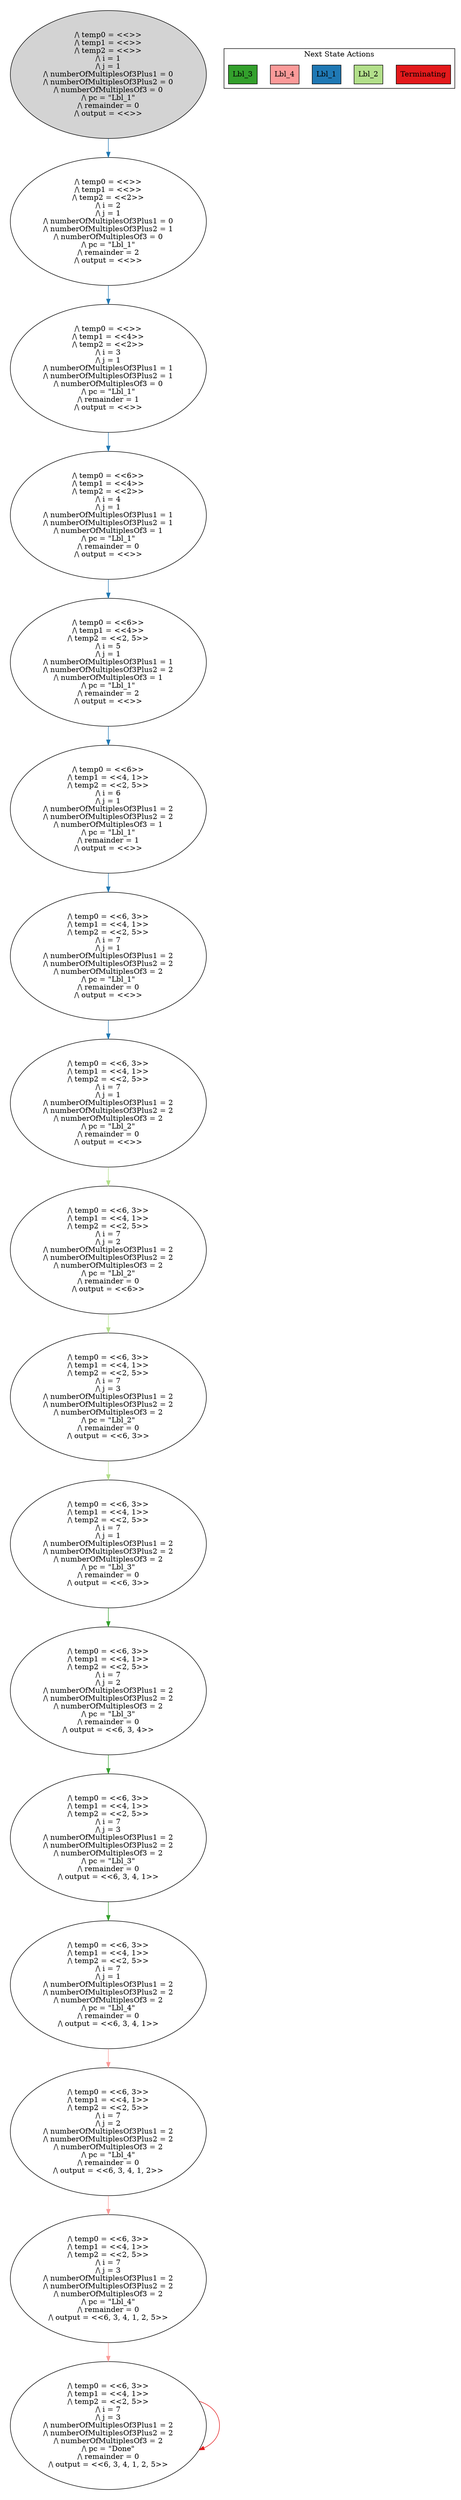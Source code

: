 strict digraph DiskGraph {
edge [colorscheme="paired12"]
nodesep=0.35;
subgraph cluster_graph {
color="white";
7689775356955035204 [label="/\\ temp0 = <<>>\n/\\ temp1 = <<>>\n/\\ temp2 = <<>>\n/\\ i = 1\n/\\ j = 1\n/\\ numberOfMultiplesOf3Plus1 = 0\n/\\ numberOfMultiplesOf3Plus2 = 0\n/\\ numberOfMultiplesOf3 = 0\n/\\ pc = \"Lbl_1\"\n/\\ remainder = 0\n/\\ output = <<>>",style = filled]
7689775356955035204 -> -3285129912721020849 [label="",color="2",fontcolor="2"];
-3285129912721020849 [label="/\\ temp0 = <<>>\n/\\ temp1 = <<>>\n/\\ temp2 = <<2>>\n/\\ i = 2\n/\\ j = 1\n/\\ numberOfMultiplesOf3Plus1 = 0\n/\\ numberOfMultiplesOf3Plus2 = 1\n/\\ numberOfMultiplesOf3 = 0\n/\\ pc = \"Lbl_1\"\n/\\ remainder = 2\n/\\ output = <<>>"];
-3285129912721020849 -> -2234987653043512788 [label="",color="2",fontcolor="2"];
-2234987653043512788 [label="/\\ temp0 = <<>>\n/\\ temp1 = <<4>>\n/\\ temp2 = <<2>>\n/\\ i = 3\n/\\ j = 1\n/\\ numberOfMultiplesOf3Plus1 = 1\n/\\ numberOfMultiplesOf3Plus2 = 1\n/\\ numberOfMultiplesOf3 = 0\n/\\ pc = \"Lbl_1\"\n/\\ remainder = 1\n/\\ output = <<>>"];
-2234987653043512788 -> 1253079191225495560 [label="",color="2",fontcolor="2"];
1253079191225495560 [label="/\\ temp0 = <<6>>\n/\\ temp1 = <<4>>\n/\\ temp2 = <<2>>\n/\\ i = 4\n/\\ j = 1\n/\\ numberOfMultiplesOf3Plus1 = 1\n/\\ numberOfMultiplesOf3Plus2 = 1\n/\\ numberOfMultiplesOf3 = 1\n/\\ pc = \"Lbl_1\"\n/\\ remainder = 0\n/\\ output = <<>>"];
1253079191225495560 -> -6329386459481594915 [label="",color="2",fontcolor="2"];
-6329386459481594915 [label="/\\ temp0 = <<6>>\n/\\ temp1 = <<4>>\n/\\ temp2 = <<2, 5>>\n/\\ i = 5\n/\\ j = 1\n/\\ numberOfMultiplesOf3Plus1 = 1\n/\\ numberOfMultiplesOf3Plus2 = 2\n/\\ numberOfMultiplesOf3 = 1\n/\\ pc = \"Lbl_1\"\n/\\ remainder = 2\n/\\ output = <<>>"];
-6329386459481594915 -> -8839975916966804122 [label="",color="2",fontcolor="2"];
-8839975916966804122 [label="/\\ temp0 = <<6>>\n/\\ temp1 = <<4, 1>>\n/\\ temp2 = <<2, 5>>\n/\\ i = 6\n/\\ j = 1\n/\\ numberOfMultiplesOf3Plus1 = 2\n/\\ numberOfMultiplesOf3Plus2 = 2\n/\\ numberOfMultiplesOf3 = 1\n/\\ pc = \"Lbl_1\"\n/\\ remainder = 1\n/\\ output = <<>>"];
-8839975916966804122 -> 165299496678550790 [label="",color="2",fontcolor="2"];
165299496678550790 [label="/\\ temp0 = <<6, 3>>\n/\\ temp1 = <<4, 1>>\n/\\ temp2 = <<2, 5>>\n/\\ i = 7\n/\\ j = 1\n/\\ numberOfMultiplesOf3Plus1 = 2\n/\\ numberOfMultiplesOf3Plus2 = 2\n/\\ numberOfMultiplesOf3 = 2\n/\\ pc = \"Lbl_1\"\n/\\ remainder = 0\n/\\ output = <<>>"];
165299496678550790 -> 3523698297739304827 [label="",color="2",fontcolor="2"];
3523698297739304827 [label="/\\ temp0 = <<6, 3>>\n/\\ temp1 = <<4, 1>>\n/\\ temp2 = <<2, 5>>\n/\\ i = 7\n/\\ j = 1\n/\\ numberOfMultiplesOf3Plus1 = 2\n/\\ numberOfMultiplesOf3Plus2 = 2\n/\\ numberOfMultiplesOf3 = 2\n/\\ pc = \"Lbl_2\"\n/\\ remainder = 0\n/\\ output = <<>>"];
3523698297739304827 -> 862911402762047251 [label="",color="3",fontcolor="3"];
862911402762047251 [label="/\\ temp0 = <<6, 3>>\n/\\ temp1 = <<4, 1>>\n/\\ temp2 = <<2, 5>>\n/\\ i = 7\n/\\ j = 2\n/\\ numberOfMultiplesOf3Plus1 = 2\n/\\ numberOfMultiplesOf3Plus2 = 2\n/\\ numberOfMultiplesOf3 = 2\n/\\ pc = \"Lbl_2\"\n/\\ remainder = 0\n/\\ output = <<6>>"];
862911402762047251 -> -1200857224631510384 [label="",color="3",fontcolor="3"];
-1200857224631510384 [label="/\\ temp0 = <<6, 3>>\n/\\ temp1 = <<4, 1>>\n/\\ temp2 = <<2, 5>>\n/\\ i = 7\n/\\ j = 3\n/\\ numberOfMultiplesOf3Plus1 = 2\n/\\ numberOfMultiplesOf3Plus2 = 2\n/\\ numberOfMultiplesOf3 = 2\n/\\ pc = \"Lbl_2\"\n/\\ remainder = 0\n/\\ output = <<6, 3>>"];
-1200857224631510384 -> 1530160355794047096 [label="",color="3",fontcolor="3"];
1530160355794047096 [label="/\\ temp0 = <<6, 3>>\n/\\ temp1 = <<4, 1>>\n/\\ temp2 = <<2, 5>>\n/\\ i = 7\n/\\ j = 1\n/\\ numberOfMultiplesOf3Plus1 = 2\n/\\ numberOfMultiplesOf3Plus2 = 2\n/\\ numberOfMultiplesOf3 = 2\n/\\ pc = \"Lbl_3\"\n/\\ remainder = 0\n/\\ output = <<6, 3>>"];
1530160355794047096 -> -7045462110355299780 [label="",color="4",fontcolor="4"];
-7045462110355299780 [label="/\\ temp0 = <<6, 3>>\n/\\ temp1 = <<4, 1>>\n/\\ temp2 = <<2, 5>>\n/\\ i = 7\n/\\ j = 2\n/\\ numberOfMultiplesOf3Plus1 = 2\n/\\ numberOfMultiplesOf3Plus2 = 2\n/\\ numberOfMultiplesOf3 = 2\n/\\ pc = \"Lbl_3\"\n/\\ remainder = 0\n/\\ output = <<6, 3, 4>>"];
-7045462110355299780 -> 9165747503093528194 [label="",color="4",fontcolor="4"];
9165747503093528194 [label="/\\ temp0 = <<6, 3>>\n/\\ temp1 = <<4, 1>>\n/\\ temp2 = <<2, 5>>\n/\\ i = 7\n/\\ j = 3\n/\\ numberOfMultiplesOf3Plus1 = 2\n/\\ numberOfMultiplesOf3Plus2 = 2\n/\\ numberOfMultiplesOf3 = 2\n/\\ pc = \"Lbl_3\"\n/\\ remainder = 0\n/\\ output = <<6, 3, 4, 1>>"];
9165747503093528194 -> 7507964498231589081 [label="",color="4",fontcolor="4"];
7507964498231589081 [label="/\\ temp0 = <<6, 3>>\n/\\ temp1 = <<4, 1>>\n/\\ temp2 = <<2, 5>>\n/\\ i = 7\n/\\ j = 1\n/\\ numberOfMultiplesOf3Plus1 = 2\n/\\ numberOfMultiplesOf3Plus2 = 2\n/\\ numberOfMultiplesOf3 = 2\n/\\ pc = \"Lbl_4\"\n/\\ remainder = 0\n/\\ output = <<6, 3, 4, 1>>"];
7507964498231589081 -> -1531846275053573960 [label="",color="5",fontcolor="5"];
-1531846275053573960 [label="/\\ temp0 = <<6, 3>>\n/\\ temp1 = <<4, 1>>\n/\\ temp2 = <<2, 5>>\n/\\ i = 7\n/\\ j = 2\n/\\ numberOfMultiplesOf3Plus1 = 2\n/\\ numberOfMultiplesOf3Plus2 = 2\n/\\ numberOfMultiplesOf3 = 2\n/\\ pc = \"Lbl_4\"\n/\\ remainder = 0\n/\\ output = <<6, 3, 4, 1, 2>>"];
-1531846275053573960 -> -5983786521772520553 [label="",color="5",fontcolor="5"];
-5983786521772520553 [label="/\\ temp0 = <<6, 3>>\n/\\ temp1 = <<4, 1>>\n/\\ temp2 = <<2, 5>>\n/\\ i = 7\n/\\ j = 3\n/\\ numberOfMultiplesOf3Plus1 = 2\n/\\ numberOfMultiplesOf3Plus2 = 2\n/\\ numberOfMultiplesOf3 = 2\n/\\ pc = \"Lbl_4\"\n/\\ remainder = 0\n/\\ output = <<6, 3, 4, 1, 2, 5>>"];
-5983786521772520553 -> 8615492748183018589 [label="",color="5",fontcolor="5"];
8615492748183018589 [label="/\\ temp0 = <<6, 3>>\n/\\ temp1 = <<4, 1>>\n/\\ temp2 = <<2, 5>>\n/\\ i = 7\n/\\ j = 3\n/\\ numberOfMultiplesOf3Plus1 = 2\n/\\ numberOfMultiplesOf3Plus2 = 2\n/\\ numberOfMultiplesOf3 = 2\n/\\ pc = \"Done\"\n/\\ remainder = 0\n/\\ output = <<6, 3, 4, 1, 2, 5>>"];
8615492748183018589 -> 8615492748183018589 [label="",color="6",fontcolor="6"];
{rank = same; 7689775356955035204;}
{rank = same; -3285129912721020849;}
{rank = same; -2234987653043512788;}
{rank = same; 1253079191225495560;}
{rank = same; -6329386459481594915;}
{rank = same; -8839975916966804122;}
{rank = same; 165299496678550790;}
{rank = same; 3523698297739304827;}
{rank = same; 862911402762047251;}
{rank = same; -1200857224631510384;}
{rank = same; 1530160355794047096;}
{rank = same; -7045462110355299780;}
{rank = same; 9165747503093528194;}
{rank = same; 7507964498231589081;}
{rank = same; -1531846275053573960;}
{rank = same; -5983786521772520553;}
{rank = same; 8615492748183018589;}
}
subgraph cluster_legend {graph[style=bold];label = "Next State Actions" style="solid"
node [ labeljust="l",colorscheme="paired12",style=filled,shape=record ]
Terminating [label="Terminating",fillcolor=6]
Lbl_2 [label="Lbl_2",fillcolor=3]
Lbl_1 [label="Lbl_1",fillcolor=2]
Lbl_4 [label="Lbl_4",fillcolor=5]
Lbl_3 [label="Lbl_3",fillcolor=4]
}}